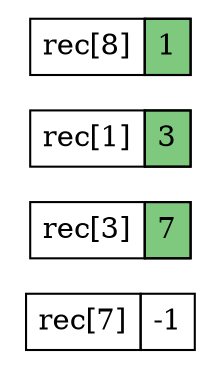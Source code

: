 digraph g {
    rankdir=TB;
    node[shape=plaintext  fillcolor=white colorscheme=accent8 ];
    ranksep=0.1;
    a->b->c->d[style=invis];
    a[
        label=< <TABLE CELLBORDER="1" BORDER="0" CELLSPACING="0" CELLPADDING="5">
            <tr>
                <td PORT="">rec[8]</td>
                <td PORT="" bgcolor="1">1</td>
            </tr>
        </TABLE> >
    ]
    b[
        label=< <TABLE CELLBORDER="1" BORDER="0" CELLSPACING="0" CELLPADDING="5">
            <tr>
                <td PORT="">rec[1]</td>
                <td PORT="" bgcolor="1">3</td>
            </tr>
        </TABLE> >
    ]
    c[
        label=< <TABLE CELLBORDER="1" BORDER="0" CELLSPACING="0" CELLPADDING="5">
            <tr>
                <td PORT="">rec[3]</td>
                <td PORT="" bgcolor="1">7</td>
            </tr>
        </TABLE> >
    ]
    d[
        label=< <TABLE CELLBORDER="1" BORDER="0" CELLSPACING="0" CELLPADDING="5">
            <tr>
                <td PORT="">rec[7]</td>
                <td PORT="" >-1</td>
            </tr>
        </TABLE> >
    ]
}
